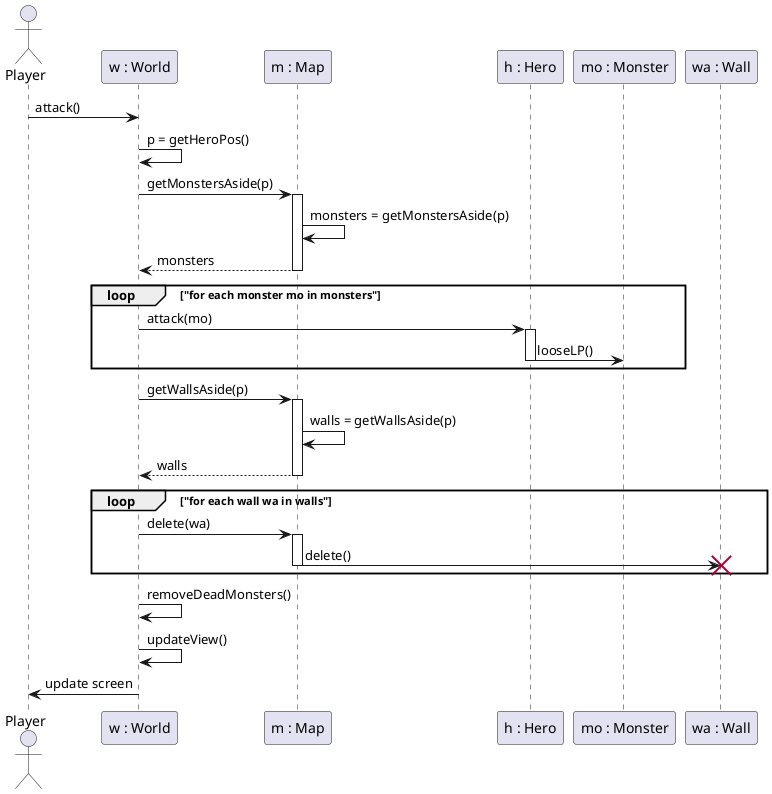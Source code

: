 @startuml

actor Player


Player -> "w : World": attack()
"w : World" -> "w : World" : p = getHeroPos()
"w : World" -> "m : Map" : getMonstersAside(p)
    activate "m : Map"
    "m : Map" -> "m : Map" : monsters = getMonstersAside(p)
        return monsters

loop "for each monster mo in monsters"
  "w : World" -> "h : Hero": attack(mo)
  activate "h : Hero"
    "h : Hero" -> "mo : Monster" : looseLP()
  deactivate
end


"w : World" -> "m : Map" : getWallsAside(p)
    activate "m : Map"
    "m : Map" -> "m : Map" : walls = getWallsAside(p)
        return walls

loop "for each wall wa in walls"
  "w : World" -> "m : Map": delete(wa)
  activate "m : Map"
    "m : Map" -> "wa : Wall" !!: delete()

  deactivate
end


"w : World" -> "w : World" : removeDeadMonsters()
"w : World" -> "w : World" : updateView()
"w : World" -> Player : update screen


@enduml